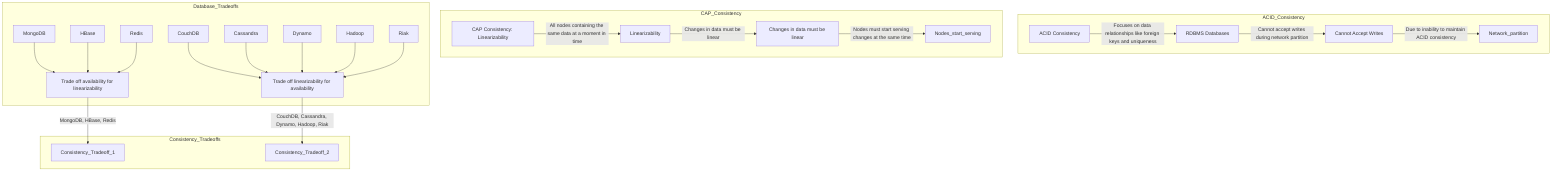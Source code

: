 graph TD;
    subgraph ACID_Consistency
        ACID[ACID Consistency] --> |Focuses on data relationships like foreign keys and uniqueness| ACID_DB;
        ACID_DB[RDBMS Databases] --> |Cannot accept writes during network partition| Cannot_accept_writes;
        Cannot_accept_writes[Cannot Accept Writes] --> |Due to inability to maintain ACID consistency| Network_partition;
    end

    subgraph CAP_Consistency
        CAP[CAP Consistency: Linearizability] --> |All nodes containing the same data at a moment in time| Linearizability;
        Linearizability[Linearizability] --> |Changes in data must be linear| Changes_linear;
        Changes_linear[Changes in data must be linear] --> |Nodes must start serving changes at the same time| Nodes_start_serving;
    end

    subgraph Database_Tradeoffs
        MongoDB -->  Tradeoff_1;
        HBase --> Tradeoff_1;
        Redis -->  Tradeoff_1;
        CouchDB -->  Tradeoff_2;
        Cassandra -->  Tradeoff_2;
        Dynamo -->  Tradeoff_2;
        Hadoop -->  Tradeoff_2;
        Riak -->  Tradeoff_2;
    end

    subgraph Consistency_Tradeoffs
        Tradeoff_1[Trade off availability for linearizability] --> |MongoDB, HBase, Redis| Consistency_Tradeoff_1;
        Tradeoff_2[Trade off linearizability for availability] --> |CouchDB, Cassandra, Dynamo, Hadoop, Riak| Consistency_Tradeoff_2;
    end